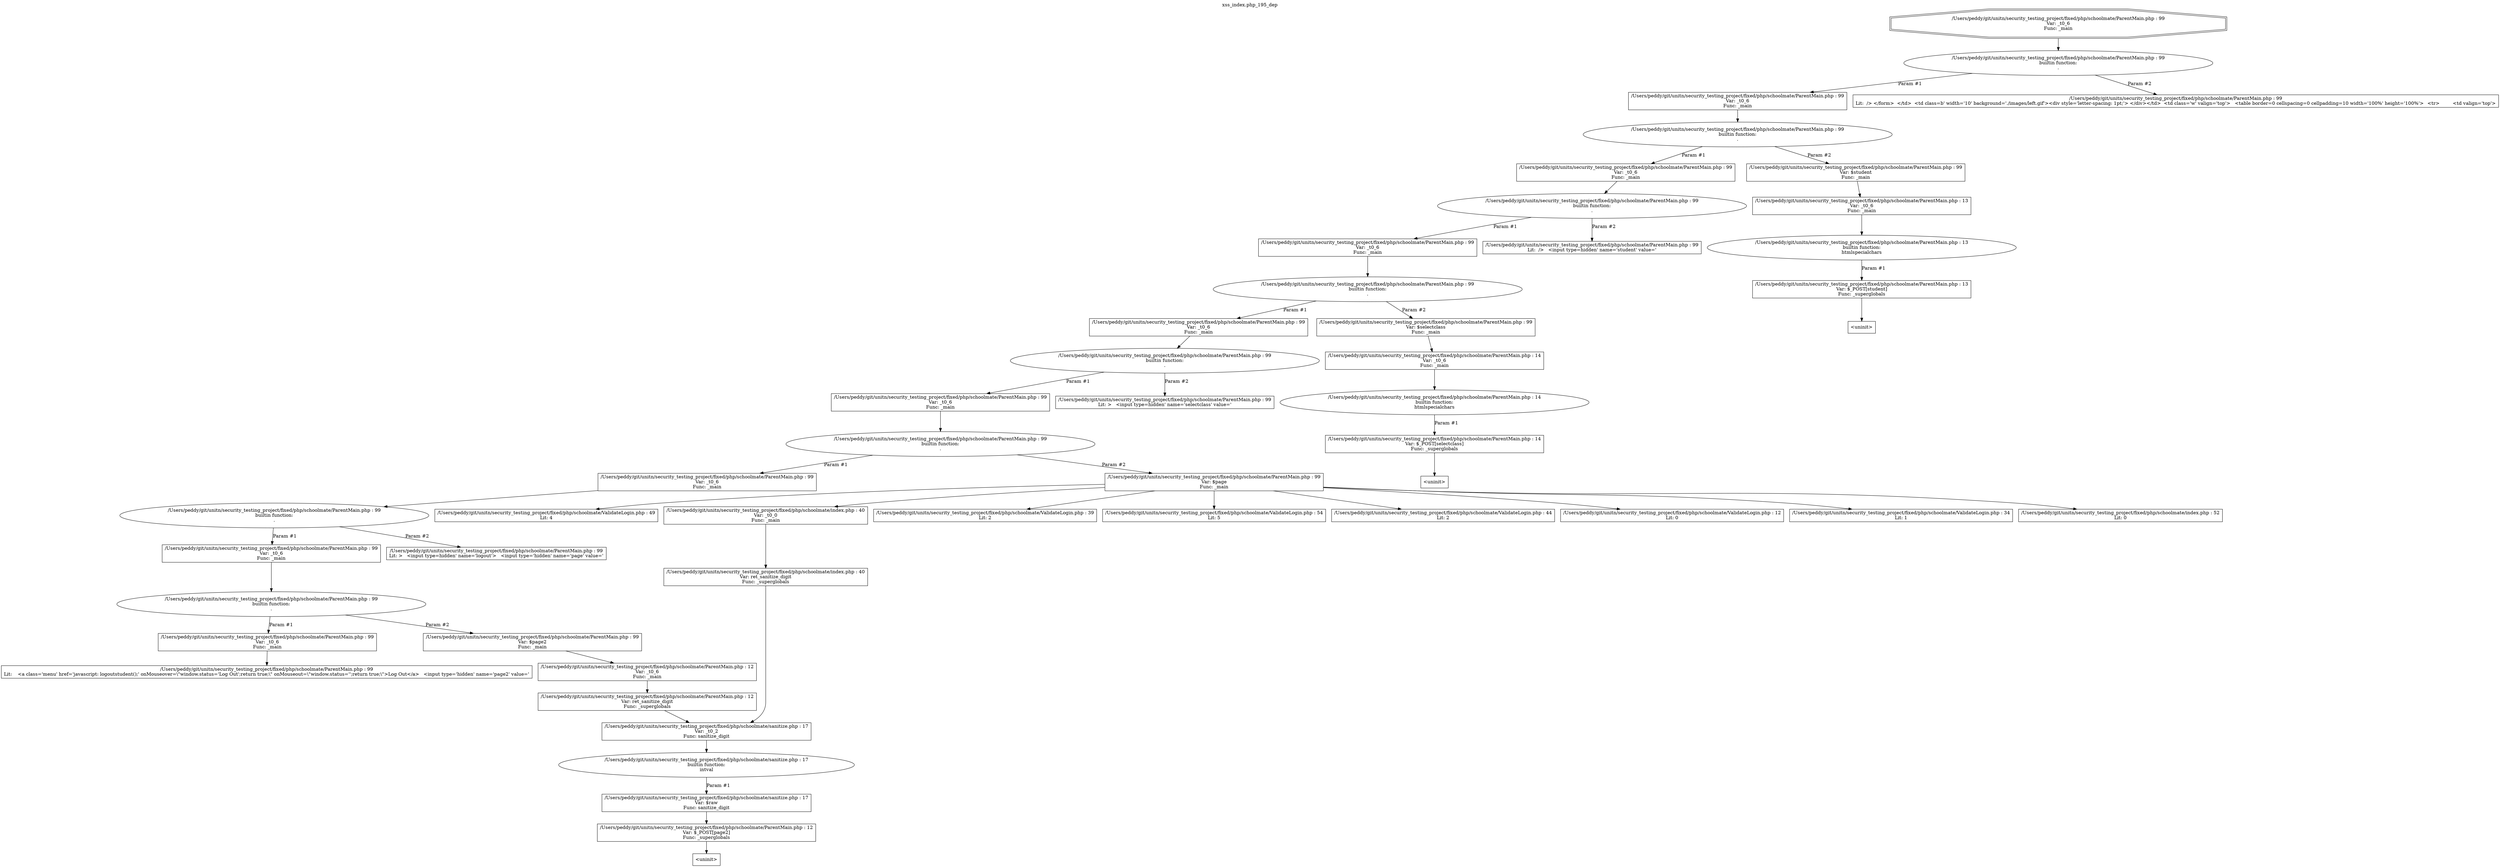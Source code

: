 digraph cfg {
  label="xss_index.php_195_dep";
  labelloc=t;
  n1 [shape=doubleoctagon, label="/Users/peddy/git/unitn/security_testing_project/fixed/php/schoolmate/ParentMain.php : 99\nVar: _t0_6\nFunc: _main\n"];
  n2 [shape=ellipse, label="/Users/peddy/git/unitn/security_testing_project/fixed/php/schoolmate/ParentMain.php : 99\nbuiltin function:\n.\n"];
  n3 [shape=box, label="/Users/peddy/git/unitn/security_testing_project/fixed/php/schoolmate/ParentMain.php : 99\nVar: _t0_6\nFunc: _main\n"];
  n4 [shape=ellipse, label="/Users/peddy/git/unitn/security_testing_project/fixed/php/schoolmate/ParentMain.php : 99\nbuiltin function:\n.\n"];
  n5 [shape=box, label="/Users/peddy/git/unitn/security_testing_project/fixed/php/schoolmate/ParentMain.php : 99\nVar: _t0_6\nFunc: _main\n"];
  n6 [shape=ellipse, label="/Users/peddy/git/unitn/security_testing_project/fixed/php/schoolmate/ParentMain.php : 99\nbuiltin function:\n.\n"];
  n7 [shape=box, label="/Users/peddy/git/unitn/security_testing_project/fixed/php/schoolmate/ParentMain.php : 99\nVar: _t0_6\nFunc: _main\n"];
  n8 [shape=ellipse, label="/Users/peddy/git/unitn/security_testing_project/fixed/php/schoolmate/ParentMain.php : 99\nbuiltin function:\n.\n"];
  n9 [shape=box, label="/Users/peddy/git/unitn/security_testing_project/fixed/php/schoolmate/ParentMain.php : 99\nVar: _t0_6\nFunc: _main\n"];
  n10 [shape=ellipse, label="/Users/peddy/git/unitn/security_testing_project/fixed/php/schoolmate/ParentMain.php : 99\nbuiltin function:\n.\n"];
  n11 [shape=box, label="/Users/peddy/git/unitn/security_testing_project/fixed/php/schoolmate/ParentMain.php : 99\nVar: _t0_6\nFunc: _main\n"];
  n12 [shape=ellipse, label="/Users/peddy/git/unitn/security_testing_project/fixed/php/schoolmate/ParentMain.php : 99\nbuiltin function:\n.\n"];
  n13 [shape=box, label="/Users/peddy/git/unitn/security_testing_project/fixed/php/schoolmate/ParentMain.php : 99\nVar: _t0_6\nFunc: _main\n"];
  n14 [shape=ellipse, label="/Users/peddy/git/unitn/security_testing_project/fixed/php/schoolmate/ParentMain.php : 99\nbuiltin function:\n.\n"];
  n15 [shape=box, label="/Users/peddy/git/unitn/security_testing_project/fixed/php/schoolmate/ParentMain.php : 99\nVar: _t0_6\nFunc: _main\n"];
  n16 [shape=ellipse, label="/Users/peddy/git/unitn/security_testing_project/fixed/php/schoolmate/ParentMain.php : 99\nbuiltin function:\n.\n"];
  n17 [shape=box, label="/Users/peddy/git/unitn/security_testing_project/fixed/php/schoolmate/ParentMain.php : 99\nVar: _t0_6\nFunc: _main\n"];
  n18 [shape=box, label="/Users/peddy/git/unitn/security_testing_project/fixed/php/schoolmate/ParentMain.php : 99\nLit:    <a class='menu' href='javascript: logoutstudent();' onMouseover=\\\"window.status='Log Out';return true;\\\" onMouseout=\\\"window.status='';return true;\\\">Log Out</a>   <input type='hidden' name='page2' value='\n"];
  n19 [shape=box, label="/Users/peddy/git/unitn/security_testing_project/fixed/php/schoolmate/ParentMain.php : 99\nVar: $page2\nFunc: _main\n"];
  n20 [shape=box, label="/Users/peddy/git/unitn/security_testing_project/fixed/php/schoolmate/ParentMain.php : 12\nVar: _t0_6\nFunc: _main\n"];
  n21 [shape=box, label="/Users/peddy/git/unitn/security_testing_project/fixed/php/schoolmate/ParentMain.php : 12\nVar: ret_sanitize_digit\nFunc: _superglobals\n"];
  n22 [shape=box, label="/Users/peddy/git/unitn/security_testing_project/fixed/php/schoolmate/sanitize.php : 17\nVar: _t0_2\nFunc: sanitize_digit\n"];
  n23 [shape=ellipse, label="/Users/peddy/git/unitn/security_testing_project/fixed/php/schoolmate/sanitize.php : 17\nbuiltin function:\nintval\n"];
  n24 [shape=box, label="/Users/peddy/git/unitn/security_testing_project/fixed/php/schoolmate/sanitize.php : 17\nVar: $raw\nFunc: sanitize_digit\n"];
  n25 [shape=box, label="/Users/peddy/git/unitn/security_testing_project/fixed/php/schoolmate/ParentMain.php : 12\nVar: $_POST[page2]\nFunc: _superglobals\n"];
  n26 [shape=box, label="<uninit>"];
  n27 [shape=box, label="/Users/peddy/git/unitn/security_testing_project/fixed/php/schoolmate/ParentMain.php : 99\nLit: >   <input type=hidden' name='logout'>   <input type='hidden' name='page' value='\n"];
  n28 [shape=box, label="/Users/peddy/git/unitn/security_testing_project/fixed/php/schoolmate/ParentMain.php : 99\nVar: $page\nFunc: _main\n"];
  n29 [shape=box, label="/Users/peddy/git/unitn/security_testing_project/fixed/php/schoolmate/ValidateLogin.php : 49\nLit: 4\n"];
  n30 [shape=box, label="/Users/peddy/git/unitn/security_testing_project/fixed/php/schoolmate/index.php : 40\nVar: _t0_0\nFunc: _main\n"];
  n31 [shape=box, label="/Users/peddy/git/unitn/security_testing_project/fixed/php/schoolmate/index.php : 40\nVar: ret_sanitize_digit\nFunc: _superglobals\n"];
  n32 [shape=box, label="/Users/peddy/git/unitn/security_testing_project/fixed/php/schoolmate/ValidateLogin.php : 39\nLit: 2\n"];
  n33 [shape=box, label="/Users/peddy/git/unitn/security_testing_project/fixed/php/schoolmate/ValidateLogin.php : 54\nLit: 5\n"];
  n34 [shape=box, label="/Users/peddy/git/unitn/security_testing_project/fixed/php/schoolmate/ValidateLogin.php : 44\nLit: 2\n"];
  n35 [shape=box, label="/Users/peddy/git/unitn/security_testing_project/fixed/php/schoolmate/ValidateLogin.php : 12\nLit: 0\n"];
  n36 [shape=box, label="/Users/peddy/git/unitn/security_testing_project/fixed/php/schoolmate/ValidateLogin.php : 34\nLit: 1\n"];
  n37 [shape=box, label="/Users/peddy/git/unitn/security_testing_project/fixed/php/schoolmate/index.php : 52\nLit: 0\n"];
  n38 [shape=box, label="/Users/peddy/git/unitn/security_testing_project/fixed/php/schoolmate/ParentMain.php : 99\nLit: >   <input type=hidden' name='selectclass' value='\n"];
  n39 [shape=box, label="/Users/peddy/git/unitn/security_testing_project/fixed/php/schoolmate/ParentMain.php : 99\nVar: $selectclass\nFunc: _main\n"];
  n40 [shape=box, label="/Users/peddy/git/unitn/security_testing_project/fixed/php/schoolmate/ParentMain.php : 14\nVar: _t0_6\nFunc: _main\n"];
  n41 [shape=ellipse, label="/Users/peddy/git/unitn/security_testing_project/fixed/php/schoolmate/ParentMain.php : 14\nbuiltin function:\nhtmlspecialchars\n"];
  n42 [shape=box, label="/Users/peddy/git/unitn/security_testing_project/fixed/php/schoolmate/ParentMain.php : 14\nVar: $_POST[selectclass]\nFunc: _superglobals\n"];
  n43 [shape=box, label="<uninit>"];
  n44 [shape=box, label="/Users/peddy/git/unitn/security_testing_project/fixed/php/schoolmate/ParentMain.php : 99\nLit:  />   <input type=hidden' name='student' value='\n"];
  n45 [shape=box, label="/Users/peddy/git/unitn/security_testing_project/fixed/php/schoolmate/ParentMain.php : 99\nVar: $student\nFunc: _main\n"];
  n46 [shape=box, label="/Users/peddy/git/unitn/security_testing_project/fixed/php/schoolmate/ParentMain.php : 13\nVar: _t0_6\nFunc: _main\n"];
  n47 [shape=ellipse, label="/Users/peddy/git/unitn/security_testing_project/fixed/php/schoolmate/ParentMain.php : 13\nbuiltin function:\nhtmlspecialchars\n"];
  n48 [shape=box, label="/Users/peddy/git/unitn/security_testing_project/fixed/php/schoolmate/ParentMain.php : 13\nVar: $_POST[student]\nFunc: _superglobals\n"];
  n49 [shape=box, label="<uninit>"];
  n50 [shape=box, label="/Users/peddy/git/unitn/security_testing_project/fixed/php/schoolmate/ParentMain.php : 99\nLit:  /> </form>  </td>  <td class=b' width='10' background='./images/left.gif'><div style='letter-spacing: 1pt;'>&nbsp;</div></td>  <td class='w' valign='top'>   <table border=0 cellspacing=0 cellpadding=10 width='100%' height='100%'>	<tr>	 <td valign='top'>\n"];
  n1 -> n2;
  n3 -> n4;
  n5 -> n6;
  n7 -> n8;
  n9 -> n10;
  n11 -> n12;
  n13 -> n14;
  n15 -> n16;
  n17 -> n18;
  n16 -> n17[label="Param #1"];
  n16 -> n19[label="Param #2"];
  n22 -> n23;
  n25 -> n26;
  n24 -> n25;
  n23 -> n24[label="Param #1"];
  n21 -> n22;
  n20 -> n21;
  n19 -> n20;
  n14 -> n15[label="Param #1"];
  n14 -> n27[label="Param #2"];
  n12 -> n13[label="Param #1"];
  n12 -> n28[label="Param #2"];
  n28 -> n29;
  n28 -> n30;
  n28 -> n32;
  n28 -> n33;
  n28 -> n34;
  n28 -> n35;
  n28 -> n36;
  n28 -> n37;
  n31 -> n22;
  n30 -> n31;
  n10 -> n11[label="Param #1"];
  n10 -> n38[label="Param #2"];
  n8 -> n9[label="Param #1"];
  n8 -> n39[label="Param #2"];
  n40 -> n41;
  n42 -> n43;
  n41 -> n42[label="Param #1"];
  n39 -> n40;
  n6 -> n7[label="Param #1"];
  n6 -> n44[label="Param #2"];
  n4 -> n5[label="Param #1"];
  n4 -> n45[label="Param #2"];
  n46 -> n47;
  n48 -> n49;
  n47 -> n48[label="Param #1"];
  n45 -> n46;
  n2 -> n3[label="Param #1"];
  n2 -> n50[label="Param #2"];
}
